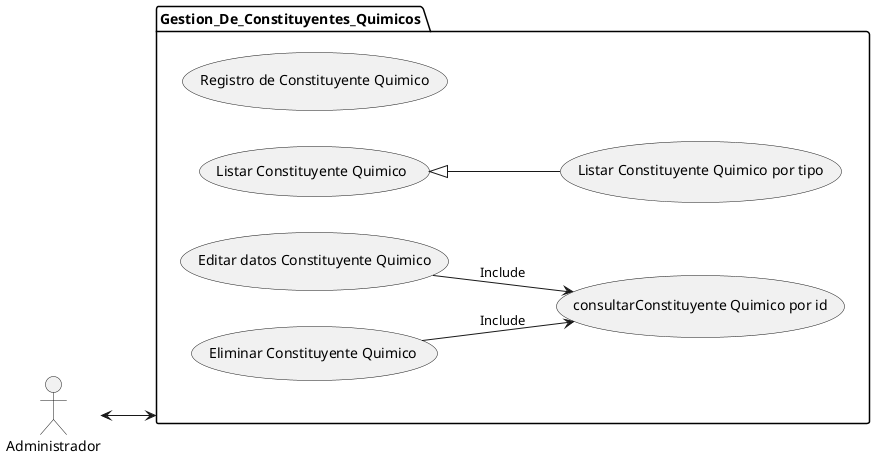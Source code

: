 @startuml
left to right direction

actor Administrador as admin
package Gestion_De_Constituyentes_Quimicos{

    (Registro de Constituyente Quimico) as CU1
    (consultarConstituyente Quimico por id) as CU2

    (Editar datos Constituyente Quimico) as CU6
    (Listar Constituyente Quimico) as CU7
    (Listar Constituyente Quimico por tipo) as CU8

    (Eliminar Constituyente Quimico) as CU9

    CU7 <|-- CU8
    CU6 --> CU2 : Include
    CU9 --> CU2: Include
    admin <--> Gestion_De_Constituyentes_Quimicos
}
@enduml
